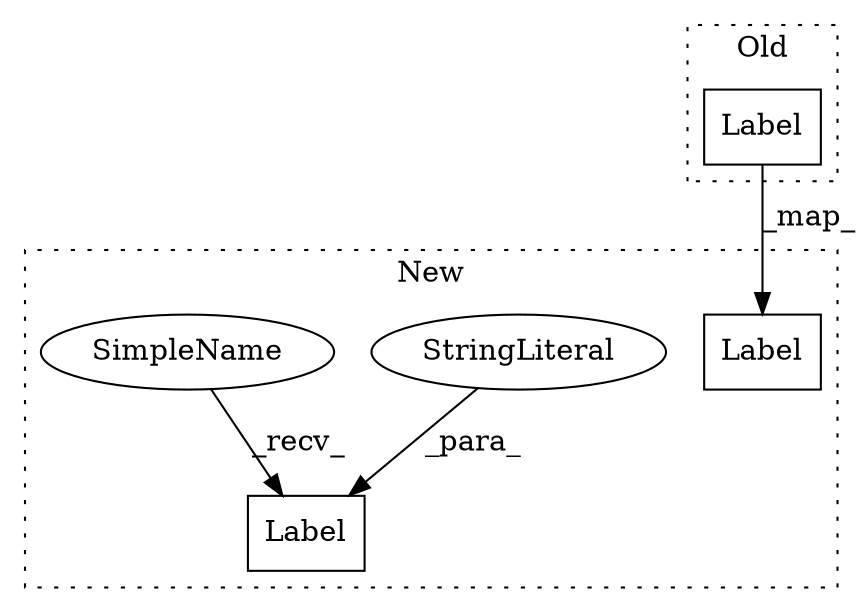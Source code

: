 digraph G {
subgraph cluster0 {
1 [label="Label" a="32" s="716,775" l="7,1" shape="box"];
label = "Old";
style="dotted";
}
subgraph cluster1 {
2 [label="Label" a="32" s="535,587" l="7,1" shape="box"];
3 [label="Label" a="32" s="922,967" l="7,1" shape="box"];
4 [label="StringLiteral" a="45" s="929" l="38" shape="ellipse"];
5 [label="SimpleName" a="42" s="912" l="9" shape="ellipse"];
label = "New";
style="dotted";
}
1 -> 2 [label="_map_"];
4 -> 3 [label="_para_"];
5 -> 3 [label="_recv_"];
}